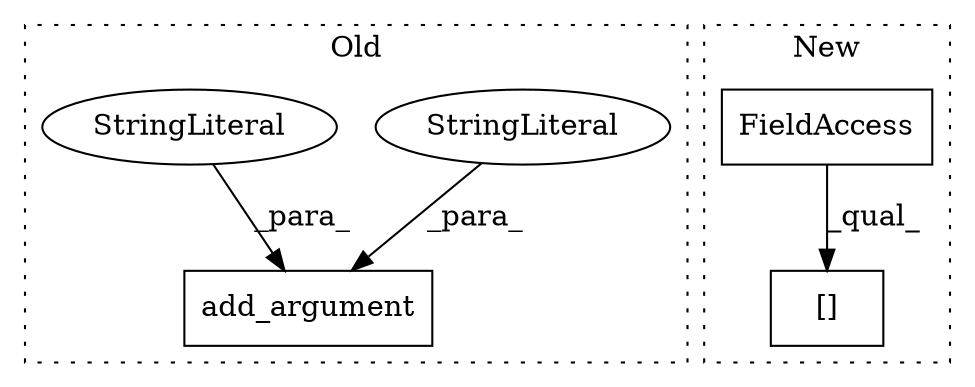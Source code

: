 digraph G {
subgraph cluster0 {
1 [label="add_argument" a="32" s="791,878" l="13,1" shape="box"];
3 [label="StringLiteral" a="45" s="804" l="11" shape="ellipse"];
5 [label="StringLiteral" a="45" s="828" l="50" shape="ellipse"];
label = "Old";
style="dotted";
}
subgraph cluster1 {
2 [label="[]" a="2" s="1556,1571" l="14,1" shape="box"];
4 [label="FieldAccess" a="22" s="1556" l="3" shape="box"];
label = "New";
style="dotted";
}
3 -> 1 [label="_para_"];
4 -> 2 [label="_qual_"];
5 -> 1 [label="_para_"];
}